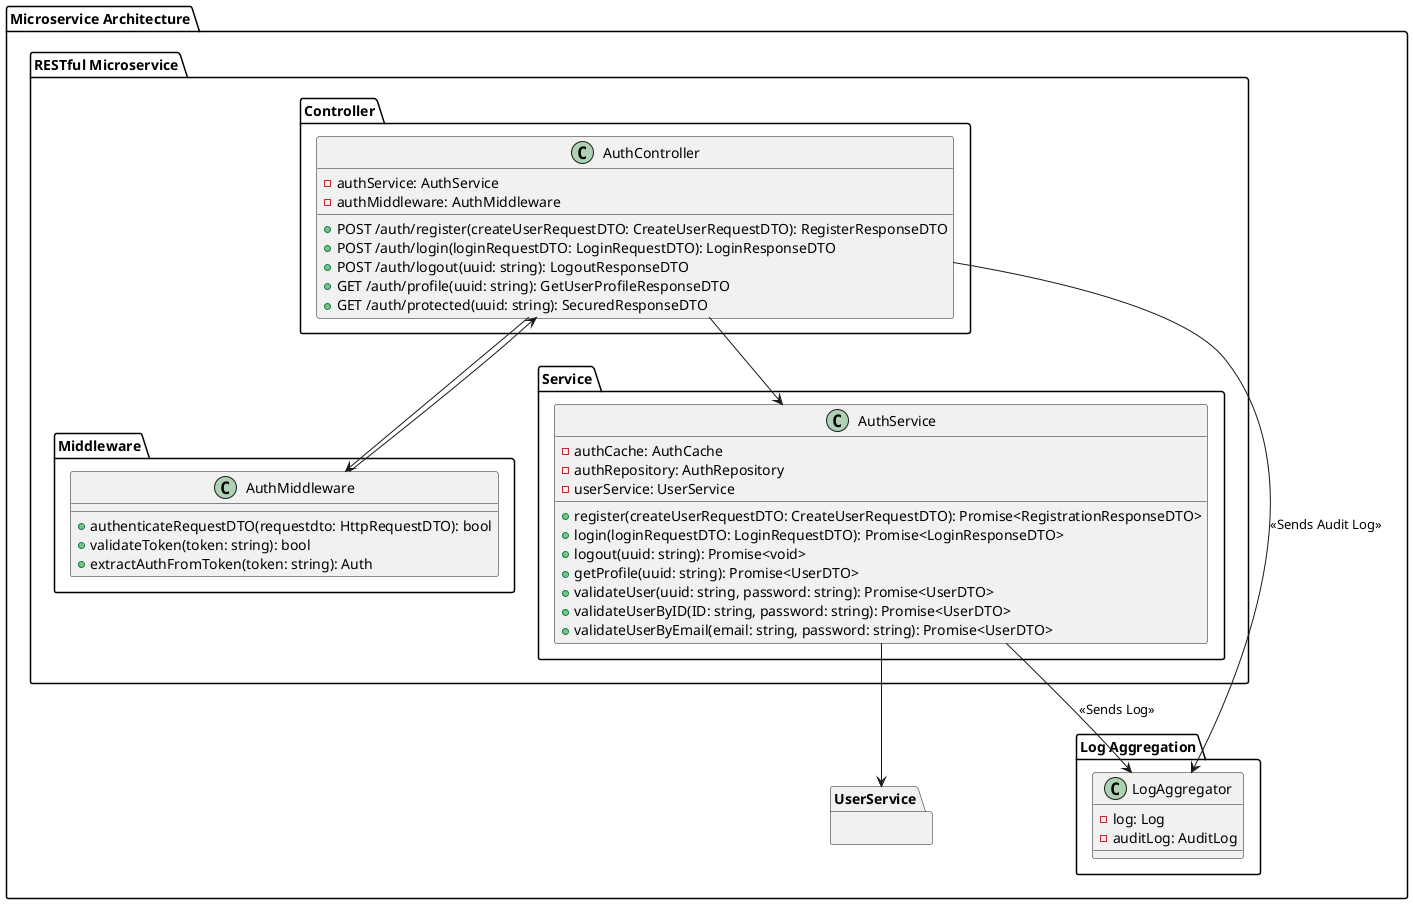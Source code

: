 @startuml

allowmixing

package "Microservice Architecture" {
    package "RESTful Microservice" {
        package "Controller" {
            class AuthController {
                - authService: AuthService
                - authMiddleware: AuthMiddleware
                + POST /auth/register(createUserRequestDTO: CreateUserRequestDTO): RegisterResponseDTO
                + POST /auth/login(loginRequestDTO: LoginRequestDTO): LoginResponseDTO
                + POST /auth/logout(uuid: string): LogoutResponseDTO
                + GET /auth/profile(uuid: string): GetUserProfileResponseDTO
                + GET /auth/protected(uuid: string): SecuredResponseDTO
            }

            ' class "CreateUserRequestDTO" {
            '     + ID: String!
            '     + UUID: String!
            '     + metadata: UserMetadataDTO!
            '     + content: UserContentDTO
            ' }

            ' class "UserDTO" {
            '     + ID: String!
            '     + UUID: String!
            '     + metadata: UserMetadataDTO!
            '     + content: UserContentDTO
            ' }

            ' class "UserMetadataDTO" {
            '     + name: String!
            '     + dates: CommonDateDTO!
            ' }

            ' class "UserContentDTO" {
            '     + email: String!
            '     + phone: String!
            '     + lastName: String!
            '     + firstName: String!
            '     + projectRoles: [PROJECT_ROLE_TYPES]!
            '     + scrumRoles: [SCRUM_ROLE_TYPES]!
            '     + password: String!
            ' }

            ' class "CommonDateDTO" {
            '     + createdAt: Date!
            '     + createdBy: String!
            '     + updatedAt: Date!
            '     + updatedBy: String!
            '     + startedAt: Date
            '     + startedBy: String
            '     + startDate: Date
            '     + endDate: Date
            '     + completedAt: Date
            '     + completedBy: String
            ' }

            ' class "RegistrationResponseDTO" {
            '     + ID: String!
            '     + UUID: String!
            '     + email: String!
            ' }

            ' class "LoginRequestDTO" {
            '     + ID: String!
            '     + email: String!
            '     + password: String!
            ' }

            ' class "LoginResponseDTO" {
            '     + ID: String!
            '     + UUID: String!
            '     + email: String!
            '     + token: String!
            ' }

            ' class "LogoutResponseDTO" {
            '     + ID: String!
            '     + UUID: String!
            '     + email: String!
            ' }

            ' class "SecuredResponseDTO" {
            '     + ID: String!
            '     + UUID: String!
            '     + email: String!
            '     + token: String!
            '     + securedData: String!
            ' }

            ' class "GetUserProfileResponseDTO" {
            '     + ID: String!
            '     + UUID: String!
            '     + email: String!
            '     + token: String!
            '     + securedData: String!
            ' }

            ' class "GetProtectedDataResponseDTO" {
            '     + ID: String!
            '     + UUID: String!
            '     + email: String!
            '     + token: String!
            '     + securedData: String!
            ' }
        }

        package "Middleware" {
            class AuthMiddleware {
                + authenticateRequestDTO(requestdto: HttpRequestDTO): bool
                + validateToken(token: string): bool
                + extractAuthFromToken(token: string): Auth
            }
        }

        package "Service" {
            class AuthService {
                - authCache: AuthCache
                - authRepository: AuthRepository
                - userService: UserService
                + register(createUserRequestDTO: CreateUserRequestDTO): Promise<RegistrationResponseDTO>
                + login(loginRequestDTO: LoginRequestDTO): Promise<LoginResponseDTO>
                + logout(uuid: string): Promise<void>
                + getProfile(uuid: string): Promise<UserDTO>
                + validateUser(uuid: string, password: string): Promise<UserDTO>
                + validateUserByID(ID: string, password: string): Promise<UserDTO>
                + validateUserByEmail(email: string, password: string): Promise<UserDTO>
            }
        }

        AuthController --> AuthService
        AuthController --> AuthMiddleware
        AuthMiddleware --> AuthController
    }

    AuthService -down-> UserService

    package "User Microservice" as UserService {
        ' // Other Microservice 1 components
    }

    ' queue MessageQueue <<Queue>>
    ' MessageQueue .up.> AuthService : <<Consumer>>

    package "Log Aggregation" {
        class LogAggregator {
            - log: Log
            - auditLog: AuditLog
        }

        ' class "AuditLog" {
        '     + message: String
        '     + timestamp: DateTime
        ' }

        ' class "Log" {
        '     + message: String
        '     + timestamp: DateTime
        ' }
    }

    AuthController --> LogAggregator : <<Sends Audit Log>>
    AuthService --> LogAggregator : <<Sends Log>>
}

@enduml
